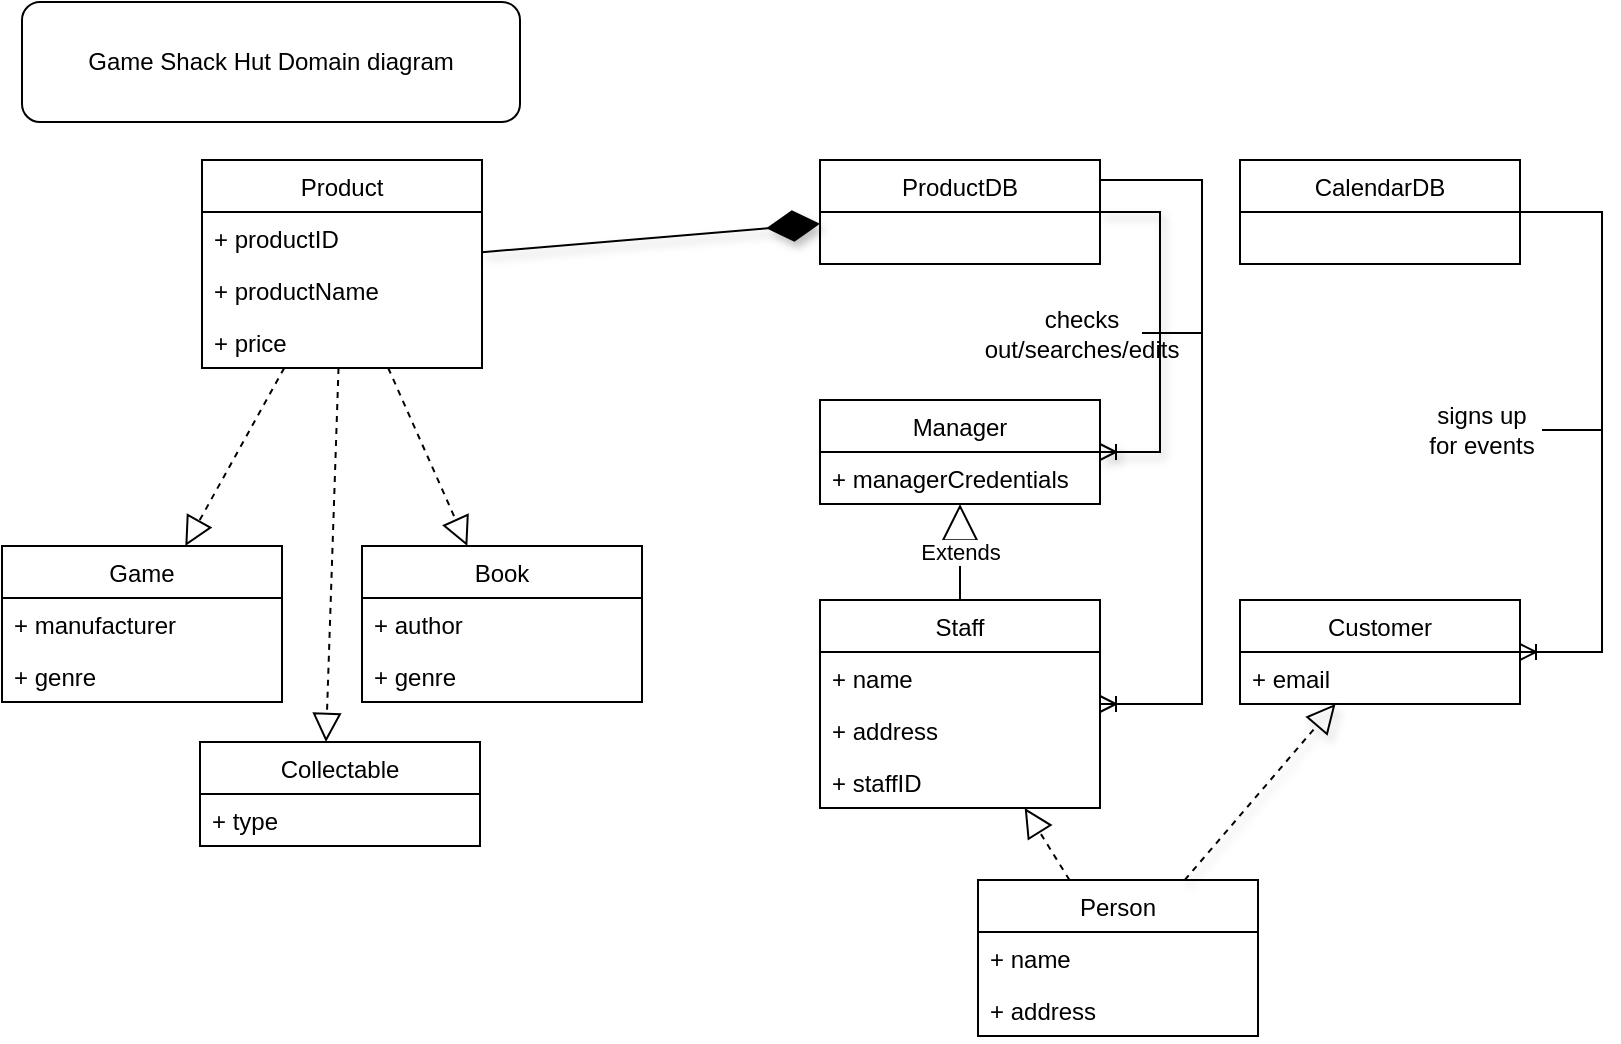 <mxfile>
    <diagram id="uJxA8vERVFLW7tyVjIv4" name="Page-1">
        <mxGraphModel dx="602" dy="478" grid="1" gridSize="10" guides="1" tooltips="1" connect="1" arrows="1" fold="1" page="1" pageScale="1" pageWidth="850" pageHeight="1100" math="0" shadow="0">
            <root>
                <mxCell id="0"/>
                <mxCell id="1" parent="0"/>
                <mxCell id="lTrI0Cq0DTVvmXYTvIUY-19" value="Manager" style="swimlane;fontStyle=0;childLayout=stackLayout;horizontal=1;startSize=26;fillColor=none;horizontalStack=0;resizeParent=1;resizeParentMax=0;resizeLast=0;collapsible=1;marginBottom=0;" parent="1" vertex="1">
                    <mxGeometry x="420" y="209" width="140" height="52" as="geometry"/>
                </mxCell>
                <mxCell id="lTrI0Cq0DTVvmXYTvIUY-50" value="+ managerCredentials" style="text;strokeColor=none;fillColor=none;align=left;verticalAlign=top;spacingLeft=4;spacingRight=4;overflow=hidden;rotatable=0;points=[[0,0.5],[1,0.5]];portConstraint=eastwest;" parent="lTrI0Cq0DTVvmXYTvIUY-19" vertex="1">
                    <mxGeometry y="26" width="140" height="26" as="geometry"/>
                </mxCell>
                <mxCell id="lTrI0Cq0DTVvmXYTvIUY-27" value="" style="endArrow=block;dashed=1;endFill=0;endSize=12;html=1;rounded=0;shadow=1;" parent="1" source="lTrI0Cq0DTVvmXYTvIUY-62" target="lTrI0Cq0DTVvmXYTvIUY-39" edge="1">
                    <mxGeometry width="160" relative="1" as="geometry">
                        <mxPoint x="565" y="449" as="sourcePoint"/>
                        <mxPoint x="650" y="365" as="targetPoint"/>
                    </mxGeometry>
                </mxCell>
                <mxCell id="lTrI0Cq0DTVvmXYTvIUY-28" value="" style="endArrow=block;dashed=1;endFill=0;endSize=12;html=1;rounded=0;" parent="1" source="lTrI0Cq0DTVvmXYTvIUY-62" target="lTrI0Cq0DTVvmXYTvIUY-43" edge="1">
                    <mxGeometry width="160" relative="1" as="geometry">
                        <mxPoint x="565" y="449" as="sourcePoint"/>
                        <mxPoint x="490" y="365" as="targetPoint"/>
                    </mxGeometry>
                </mxCell>
                <mxCell id="lTrI0Cq0DTVvmXYTvIUY-29" value="Extends" style="endArrow=block;endSize=16;endFill=0;html=1;rounded=0;entryX=0.5;entryY=1;entryDx=0;entryDy=0;exitX=0.5;exitY=0;exitDx=0;exitDy=0;" parent="1" source="lTrI0Cq0DTVvmXYTvIUY-43" target="lTrI0Cq0DTVvmXYTvIUY-19" edge="1">
                    <mxGeometry width="160" relative="1" as="geometry">
                        <mxPoint x="490" y="279" as="sourcePoint"/>
                        <mxPoint x="830" y="363" as="targetPoint"/>
                    </mxGeometry>
                </mxCell>
                <mxCell id="lTrI0Cq0DTVvmXYTvIUY-30" value="ProductDB" style="swimlane;fontStyle=0;childLayout=stackLayout;horizontal=1;startSize=26;fillColor=none;horizontalStack=0;resizeParent=1;resizeParentMax=0;resizeLast=0;collapsible=1;marginBottom=0;" parent="1" vertex="1">
                    <mxGeometry x="420" y="89" width="140" height="52" as="geometry"/>
                </mxCell>
                <mxCell id="lTrI0Cq0DTVvmXYTvIUY-34" value="CalendarDB" style="swimlane;fontStyle=0;childLayout=stackLayout;horizontal=1;startSize=26;fillColor=none;horizontalStack=0;resizeParent=1;resizeParentMax=0;resizeLast=0;collapsible=1;marginBottom=0;" parent="1" vertex="1">
                    <mxGeometry x="630" y="89" width="140" height="52" as="geometry"/>
                </mxCell>
                <mxCell id="lTrI0Cq0DTVvmXYTvIUY-39" value="Customer" style="swimlane;fontStyle=0;childLayout=stackLayout;horizontal=1;startSize=26;fillColor=none;horizontalStack=0;resizeParent=1;resizeParentMax=0;resizeLast=0;collapsible=1;marginBottom=0;" parent="1" vertex="1">
                    <mxGeometry x="630" y="309" width="140" height="52" as="geometry"/>
                </mxCell>
                <mxCell id="lTrI0Cq0DTVvmXYTvIUY-40" value="+ email" style="text;strokeColor=none;fillColor=none;align=left;verticalAlign=top;spacingLeft=4;spacingRight=4;overflow=hidden;rotatable=0;points=[[0,0.5],[1,0.5]];portConstraint=eastwest;" parent="lTrI0Cq0DTVvmXYTvIUY-39" vertex="1">
                    <mxGeometry y="26" width="140" height="26" as="geometry"/>
                </mxCell>
                <mxCell id="lTrI0Cq0DTVvmXYTvIUY-43" value="Staff" style="swimlane;fontStyle=0;childLayout=stackLayout;horizontal=1;startSize=26;fillColor=none;horizontalStack=0;resizeParent=1;resizeParentMax=0;resizeLast=0;collapsible=1;marginBottom=0;" parent="1" vertex="1">
                    <mxGeometry x="420" y="309" width="140" height="104" as="geometry"/>
                </mxCell>
                <mxCell id="lTrI0Cq0DTVvmXYTvIUY-44" value="+ name" style="text;strokeColor=none;fillColor=none;align=left;verticalAlign=top;spacingLeft=4;spacingRight=4;overflow=hidden;rotatable=0;points=[[0,0.5],[1,0.5]];portConstraint=eastwest;" parent="lTrI0Cq0DTVvmXYTvIUY-43" vertex="1">
                    <mxGeometry y="26" width="140" height="26" as="geometry"/>
                </mxCell>
                <mxCell id="lTrI0Cq0DTVvmXYTvIUY-45" value="+ address" style="text;strokeColor=none;fillColor=none;align=left;verticalAlign=top;spacingLeft=4;spacingRight=4;overflow=hidden;rotatable=0;points=[[0,0.5],[1,0.5]];portConstraint=eastwest;" parent="lTrI0Cq0DTVvmXYTvIUY-43" vertex="1">
                    <mxGeometry y="52" width="140" height="26" as="geometry"/>
                </mxCell>
                <mxCell id="lTrI0Cq0DTVvmXYTvIUY-46" value="+ staffID" style="text;strokeColor=none;fillColor=none;align=left;verticalAlign=top;spacingLeft=4;spacingRight=4;overflow=hidden;rotatable=0;points=[[0,0.5],[1,0.5]];portConstraint=eastwest;" parent="lTrI0Cq0DTVvmXYTvIUY-43" vertex="1">
                    <mxGeometry y="78" width="140" height="26" as="geometry"/>
                </mxCell>
                <mxCell id="lTrI0Cq0DTVvmXYTvIUY-51" value="" style="edgeStyle=entityRelationEdgeStyle;fontSize=12;html=1;endArrow=ERoneToMany;rounded=0;startArrow=none;" parent="1" source="lTrI0Cq0DTVvmXYTvIUY-80" target="lTrI0Cq0DTVvmXYTvIUY-43" edge="1">
                    <mxGeometry width="100" height="100" relative="1" as="geometry">
                        <mxPoint x="560" y="99" as="sourcePoint"/>
                        <mxPoint x="630" y="229" as="targetPoint"/>
                    </mxGeometry>
                </mxCell>
                <mxCell id="lTrI0Cq0DTVvmXYTvIUY-53" value="" style="edgeStyle=entityRelationEdgeStyle;fontSize=12;html=1;endArrow=ERoneToMany;rounded=0;startArrow=none;" parent="1" source="lTrI0Cq0DTVvmXYTvIUY-84" target="lTrI0Cq0DTVvmXYTvIUY-39" edge="1">
                    <mxGeometry width="100" height="100" relative="1" as="geometry">
                        <mxPoint x="530" y="329" as="sourcePoint"/>
                        <mxPoint x="630" y="229" as="targetPoint"/>
                    </mxGeometry>
                </mxCell>
                <mxCell id="lTrI0Cq0DTVvmXYTvIUY-58" value="Product" style="swimlane;fontStyle=0;childLayout=stackLayout;horizontal=1;startSize=26;fillColor=none;horizontalStack=0;resizeParent=1;resizeParentMax=0;resizeLast=0;collapsible=1;marginBottom=0;" parent="1" vertex="1">
                    <mxGeometry x="111" y="89" width="140" height="104" as="geometry"/>
                </mxCell>
                <mxCell id="lTrI0Cq0DTVvmXYTvIUY-59" value="+ productID" style="text;strokeColor=none;fillColor=none;align=left;verticalAlign=top;spacingLeft=4;spacingRight=4;overflow=hidden;rotatable=0;points=[[0,0.5],[1,0.5]];portConstraint=eastwest;" parent="lTrI0Cq0DTVvmXYTvIUY-58" vertex="1">
                    <mxGeometry y="26" width="140" height="26" as="geometry"/>
                </mxCell>
                <mxCell id="lTrI0Cq0DTVvmXYTvIUY-60" value="+ productName" style="text;strokeColor=none;fillColor=none;align=left;verticalAlign=top;spacingLeft=4;spacingRight=4;overflow=hidden;rotatable=0;points=[[0,0.5],[1,0.5]];portConstraint=eastwest;" parent="lTrI0Cq0DTVvmXYTvIUY-58" vertex="1">
                    <mxGeometry y="52" width="140" height="26" as="geometry"/>
                </mxCell>
                <mxCell id="lTrI0Cq0DTVvmXYTvIUY-61" value="+ price&#10;" style="text;strokeColor=none;fillColor=none;align=left;verticalAlign=top;spacingLeft=4;spacingRight=4;overflow=hidden;rotatable=0;points=[[0,0.5],[1,0.5]];portConstraint=eastwest;" parent="lTrI0Cq0DTVvmXYTvIUY-58" vertex="1">
                    <mxGeometry y="78" width="140" height="26" as="geometry"/>
                </mxCell>
                <mxCell id="lTrI0Cq0DTVvmXYTvIUY-62" value="Person" style="swimlane;fontStyle=0;childLayout=stackLayout;horizontal=1;startSize=26;fillColor=none;horizontalStack=0;resizeParent=1;resizeParentMax=0;resizeLast=0;collapsible=1;marginBottom=0;" parent="1" vertex="1">
                    <mxGeometry x="499" y="449" width="140" height="78" as="geometry"/>
                </mxCell>
                <mxCell id="lTrI0Cq0DTVvmXYTvIUY-63" value="+ name" style="text;strokeColor=none;fillColor=none;align=left;verticalAlign=top;spacingLeft=4;spacingRight=4;overflow=hidden;rotatable=0;points=[[0,0.5],[1,0.5]];portConstraint=eastwest;" parent="lTrI0Cq0DTVvmXYTvIUY-62" vertex="1">
                    <mxGeometry y="26" width="140" height="26" as="geometry"/>
                </mxCell>
                <mxCell id="lTrI0Cq0DTVvmXYTvIUY-64" value="+ address" style="text;strokeColor=none;fillColor=none;align=left;verticalAlign=top;spacingLeft=4;spacingRight=4;overflow=hidden;rotatable=0;points=[[0,0.5],[1,0.5]];portConstraint=eastwest;" parent="lTrI0Cq0DTVvmXYTvIUY-62" vertex="1">
                    <mxGeometry y="52" width="140" height="26" as="geometry"/>
                </mxCell>
                <mxCell id="lTrI0Cq0DTVvmXYTvIUY-66" value="Game" style="swimlane;fontStyle=0;childLayout=stackLayout;horizontal=1;startSize=26;fillColor=none;horizontalStack=0;resizeParent=1;resizeParentMax=0;resizeLast=0;collapsible=1;marginBottom=0;" parent="1" vertex="1">
                    <mxGeometry x="11" y="282" width="140" height="78" as="geometry"/>
                </mxCell>
                <mxCell id="lTrI0Cq0DTVvmXYTvIUY-67" value="+ manufacturer" style="text;strokeColor=none;fillColor=none;align=left;verticalAlign=top;spacingLeft=4;spacingRight=4;overflow=hidden;rotatable=0;points=[[0,0.5],[1,0.5]];portConstraint=eastwest;" parent="lTrI0Cq0DTVvmXYTvIUY-66" vertex="1">
                    <mxGeometry y="26" width="140" height="26" as="geometry"/>
                </mxCell>
                <mxCell id="lTrI0Cq0DTVvmXYTvIUY-68" value="+ genre" style="text;strokeColor=none;fillColor=none;align=left;verticalAlign=top;spacingLeft=4;spacingRight=4;overflow=hidden;rotatable=0;points=[[0,0.5],[1,0.5]];portConstraint=eastwest;" parent="lTrI0Cq0DTVvmXYTvIUY-66" vertex="1">
                    <mxGeometry y="52" width="140" height="26" as="geometry"/>
                </mxCell>
                <mxCell id="lTrI0Cq0DTVvmXYTvIUY-70" value="Book" style="swimlane;fontStyle=0;childLayout=stackLayout;horizontal=1;startSize=26;fillColor=none;horizontalStack=0;resizeParent=1;resizeParentMax=0;resizeLast=0;collapsible=1;marginBottom=0;" parent="1" vertex="1">
                    <mxGeometry x="191" y="282" width="140" height="78" as="geometry"/>
                </mxCell>
                <mxCell id="lTrI0Cq0DTVvmXYTvIUY-71" value="+ author" style="text;strokeColor=none;fillColor=none;align=left;verticalAlign=top;spacingLeft=4;spacingRight=4;overflow=hidden;rotatable=0;points=[[0,0.5],[1,0.5]];portConstraint=eastwest;" parent="lTrI0Cq0DTVvmXYTvIUY-70" vertex="1">
                    <mxGeometry y="26" width="140" height="26" as="geometry"/>
                </mxCell>
                <mxCell id="lTrI0Cq0DTVvmXYTvIUY-72" value="+ genre" style="text;strokeColor=none;fillColor=none;align=left;verticalAlign=top;spacingLeft=4;spacingRight=4;overflow=hidden;rotatable=0;points=[[0,0.5],[1,0.5]];portConstraint=eastwest;" parent="lTrI0Cq0DTVvmXYTvIUY-70" vertex="1">
                    <mxGeometry y="52" width="140" height="26" as="geometry"/>
                </mxCell>
                <mxCell id="lTrI0Cq0DTVvmXYTvIUY-74" value="" style="endArrow=block;dashed=1;endFill=0;endSize=12;html=1;rounded=0;" parent="1" source="lTrI0Cq0DTVvmXYTvIUY-58" target="lTrI0Cq0DTVvmXYTvIUY-66" edge="1">
                    <mxGeometry width="160" relative="1" as="geometry">
                        <mxPoint x="291" y="398" as="sourcePoint"/>
                        <mxPoint x="451" y="398" as="targetPoint"/>
                    </mxGeometry>
                </mxCell>
                <mxCell id="lTrI0Cq0DTVvmXYTvIUY-75" value="" style="endArrow=block;dashed=1;endFill=0;endSize=12;html=1;rounded=0;" parent="1" source="lTrI0Cq0DTVvmXYTvIUY-58" target="lTrI0Cq0DTVvmXYTvIUY-70" edge="1">
                    <mxGeometry width="160" relative="1" as="geometry">
                        <mxPoint x="341" y="358" as="sourcePoint"/>
                        <mxPoint x="501" y="358" as="targetPoint"/>
                    </mxGeometry>
                </mxCell>
                <mxCell id="lTrI0Cq0DTVvmXYTvIUY-77" value="" style="endArrow=diamondThin;endFill=1;endSize=24;html=1;rounded=0;shadow=1;" parent="1" source="lTrI0Cq0DTVvmXYTvIUY-58" target="lTrI0Cq0DTVvmXYTvIUY-30" edge="1">
                    <mxGeometry width="160" relative="1" as="geometry">
                        <mxPoint x="341" y="238" as="sourcePoint"/>
                        <mxPoint x="501" y="238" as="targetPoint"/>
                    </mxGeometry>
                </mxCell>
                <mxCell id="lTrI0Cq0DTVvmXYTvIUY-80" value="&lt;div&gt;checks out/searches/edits&lt;/div&gt;" style="text;html=1;strokeColor=none;fillColor=none;align=center;verticalAlign=middle;whiteSpace=wrap;rounded=0;" parent="1" vertex="1">
                    <mxGeometry x="521" y="163" width="60" height="25" as="geometry"/>
                </mxCell>
                <mxCell id="lTrI0Cq0DTVvmXYTvIUY-83" value="" style="edgeStyle=entityRelationEdgeStyle;fontSize=12;html=1;endArrow=none;rounded=0;" parent="1" target="lTrI0Cq0DTVvmXYTvIUY-80" edge="1">
                    <mxGeometry width="100" height="100" relative="1" as="geometry">
                        <mxPoint x="560" y="99" as="sourcePoint"/>
                        <mxPoint x="560" y="361" as="targetPoint"/>
                    </mxGeometry>
                </mxCell>
                <mxCell id="lTrI0Cq0DTVvmXYTvIUY-84" value="signs up for events" style="text;html=1;strokeColor=none;fillColor=none;align=center;verticalAlign=middle;whiteSpace=wrap;rounded=0;" parent="1" vertex="1">
                    <mxGeometry x="721" y="209" width="60" height="30" as="geometry"/>
                </mxCell>
                <mxCell id="lTrI0Cq0DTVvmXYTvIUY-85" value="" style="edgeStyle=entityRelationEdgeStyle;fontSize=12;html=1;endArrow=none;rounded=0;" parent="1" source="lTrI0Cq0DTVvmXYTvIUY-34" target="lTrI0Cq0DTVvmXYTvIUY-84" edge="1">
                    <mxGeometry width="100" height="100" relative="1" as="geometry">
                        <mxPoint x="770" y="115" as="sourcePoint"/>
                        <mxPoint x="770" y="335" as="targetPoint"/>
                    </mxGeometry>
                </mxCell>
                <mxCell id="lTrI0Cq0DTVvmXYTvIUY-86" value="" style="edgeStyle=entityRelationEdgeStyle;fontSize=12;html=1;endArrow=ERoneToMany;rounded=0;shadow=1;" parent="1" source="lTrI0Cq0DTVvmXYTvIUY-30" target="lTrI0Cq0DTVvmXYTvIUY-19" edge="1">
                    <mxGeometry width="100" height="100" relative="1" as="geometry">
                        <mxPoint x="371" y="378" as="sourcePoint"/>
                        <mxPoint x="471" y="278" as="targetPoint"/>
                    </mxGeometry>
                </mxCell>
                <mxCell id="lTrI0Cq0DTVvmXYTvIUY-88" value="Game Shack Hut Domain diagram" style="rounded=1;whiteSpace=wrap;html=1;" parent="1" vertex="1">
                    <mxGeometry x="21" y="10" width="249" height="60" as="geometry"/>
                </mxCell>
                <mxCell id="2" value="Collectable" style="swimlane;fontStyle=0;childLayout=stackLayout;horizontal=1;startSize=26;fillColor=none;horizontalStack=0;resizeParent=1;resizeParentMax=0;resizeLast=0;collapsible=1;marginBottom=0;" vertex="1" parent="1">
                    <mxGeometry x="110" y="380" width="140" height="52" as="geometry"/>
                </mxCell>
                <mxCell id="3" value="+ type" style="text;strokeColor=none;fillColor=none;align=left;verticalAlign=top;spacingLeft=4;spacingRight=4;overflow=hidden;rotatable=0;points=[[0,0.5],[1,0.5]];portConstraint=eastwest;" vertex="1" parent="2">
                    <mxGeometry y="26" width="140" height="26" as="geometry"/>
                </mxCell>
                <mxCell id="6" value="" style="endArrow=block;dashed=1;endFill=0;endSize=12;html=1;rounded=0;entryX=0.45;entryY=0;entryDx=0;entryDy=0;entryPerimeter=0;" edge="1" parent="1" source="lTrI0Cq0DTVvmXYTvIUY-58" target="2">
                    <mxGeometry width="160" relative="1" as="geometry">
                        <mxPoint x="162.111" y="203" as="sourcePoint"/>
                        <mxPoint x="112.667" y="292" as="targetPoint"/>
                    </mxGeometry>
                </mxCell>
            </root>
        </mxGraphModel>
    </diagram>
</mxfile>